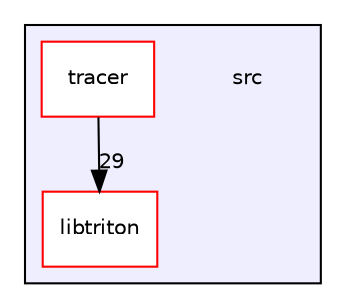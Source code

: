 digraph "/home/ubuntu/projects/pin-2.14/source/tools/Triton/src" {
  compound=true
  node [ fontsize="10", fontname="Helvetica"];
  edge [ labelfontsize="10", labelfontname="Helvetica"];
  subgraph clusterdir_68267d1309a1af8e8297ef4c3efbcdba {
    graph [ bgcolor="#eeeeff", pencolor="black", label="" URL="dir_68267d1309a1af8e8297ef4c3efbcdba.html"];
    dir_68267d1309a1af8e8297ef4c3efbcdba [shape=plaintext label="src"];
    dir_6826be0f3781bbf5456339e274d7c653 [shape=box label="libtriton" color="red" fillcolor="white" style="filled" URL="dir_6826be0f3781bbf5456339e274d7c653.html"];
    dir_419569bb6464a79f27b27102966d14b7 [shape=box label="tracer" color="red" fillcolor="white" style="filled" URL="dir_419569bb6464a79f27b27102966d14b7.html"];
  }
  dir_419569bb6464a79f27b27102966d14b7->dir_6826be0f3781bbf5456339e274d7c653 [headlabel="29", labeldistance=1.5 headhref="dir_000003_000001.html"];
}
